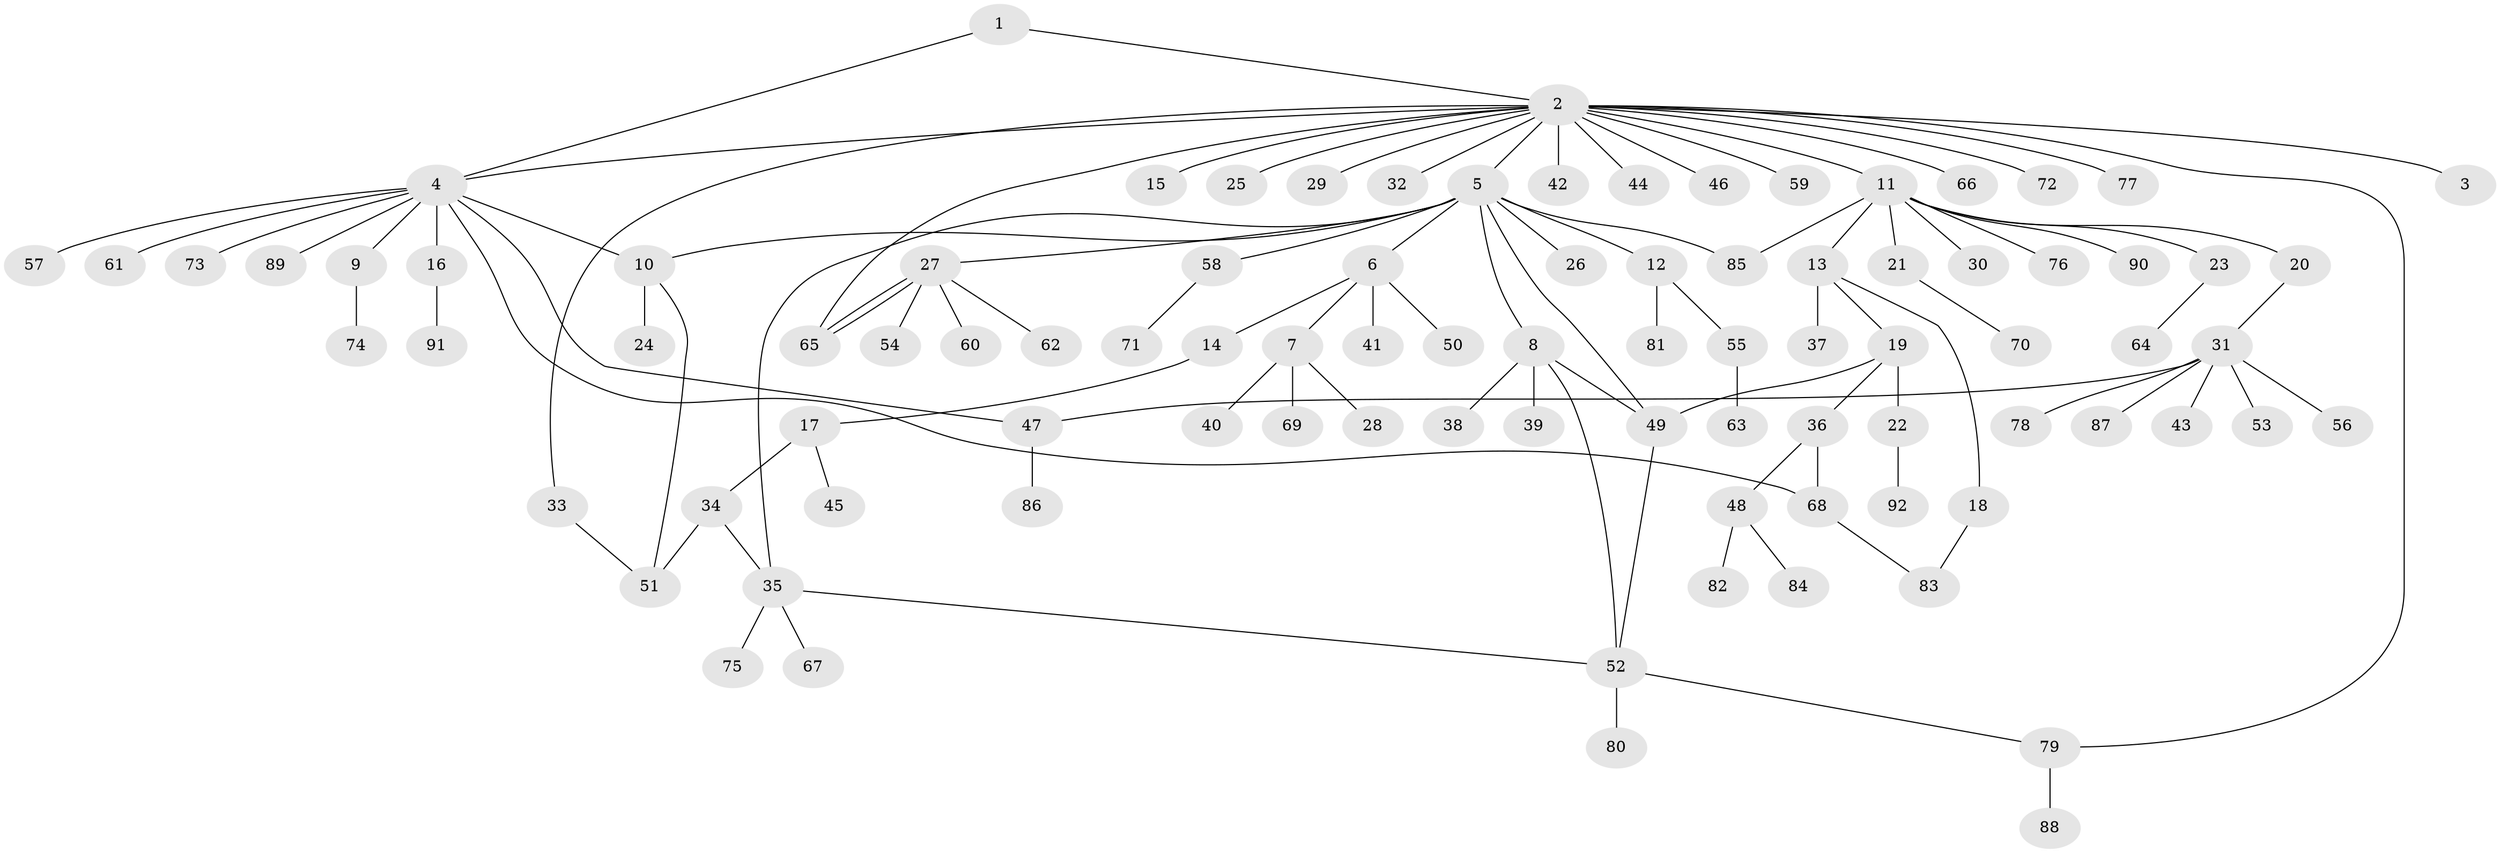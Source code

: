 // Generated by graph-tools (version 1.1) at 2025/14/03/09/25 04:14:31]
// undirected, 92 vertices, 107 edges
graph export_dot {
graph [start="1"]
  node [color=gray90,style=filled];
  1;
  2;
  3;
  4;
  5;
  6;
  7;
  8;
  9;
  10;
  11;
  12;
  13;
  14;
  15;
  16;
  17;
  18;
  19;
  20;
  21;
  22;
  23;
  24;
  25;
  26;
  27;
  28;
  29;
  30;
  31;
  32;
  33;
  34;
  35;
  36;
  37;
  38;
  39;
  40;
  41;
  42;
  43;
  44;
  45;
  46;
  47;
  48;
  49;
  50;
  51;
  52;
  53;
  54;
  55;
  56;
  57;
  58;
  59;
  60;
  61;
  62;
  63;
  64;
  65;
  66;
  67;
  68;
  69;
  70;
  71;
  72;
  73;
  74;
  75;
  76;
  77;
  78;
  79;
  80;
  81;
  82;
  83;
  84;
  85;
  86;
  87;
  88;
  89;
  90;
  91;
  92;
  1 -- 2;
  1 -- 4;
  2 -- 3;
  2 -- 4;
  2 -- 5;
  2 -- 11;
  2 -- 15;
  2 -- 25;
  2 -- 29;
  2 -- 32;
  2 -- 33;
  2 -- 42;
  2 -- 44;
  2 -- 46;
  2 -- 59;
  2 -- 65;
  2 -- 66;
  2 -- 72;
  2 -- 77;
  2 -- 79;
  4 -- 9;
  4 -- 10;
  4 -- 16;
  4 -- 47;
  4 -- 57;
  4 -- 61;
  4 -- 68;
  4 -- 73;
  4 -- 89;
  5 -- 6;
  5 -- 8;
  5 -- 10;
  5 -- 12;
  5 -- 26;
  5 -- 27;
  5 -- 35;
  5 -- 49;
  5 -- 58;
  5 -- 85;
  6 -- 7;
  6 -- 14;
  6 -- 41;
  6 -- 50;
  7 -- 28;
  7 -- 40;
  7 -- 69;
  8 -- 38;
  8 -- 39;
  8 -- 49;
  8 -- 52;
  9 -- 74;
  10 -- 24;
  10 -- 51;
  11 -- 13;
  11 -- 20;
  11 -- 21;
  11 -- 23;
  11 -- 30;
  11 -- 76;
  11 -- 85;
  11 -- 90;
  12 -- 55;
  12 -- 81;
  13 -- 18;
  13 -- 19;
  13 -- 37;
  14 -- 17;
  16 -- 91;
  17 -- 34;
  17 -- 45;
  18 -- 83;
  19 -- 22;
  19 -- 36;
  19 -- 49;
  20 -- 31;
  21 -- 70;
  22 -- 92;
  23 -- 64;
  27 -- 54;
  27 -- 60;
  27 -- 62;
  27 -- 65;
  27 -- 65;
  31 -- 43;
  31 -- 47;
  31 -- 53;
  31 -- 56;
  31 -- 78;
  31 -- 87;
  33 -- 51;
  34 -- 35;
  34 -- 51;
  35 -- 52;
  35 -- 67;
  35 -- 75;
  36 -- 48;
  36 -- 68;
  47 -- 86;
  48 -- 82;
  48 -- 84;
  49 -- 52;
  52 -- 79;
  52 -- 80;
  55 -- 63;
  58 -- 71;
  68 -- 83;
  79 -- 88;
}
